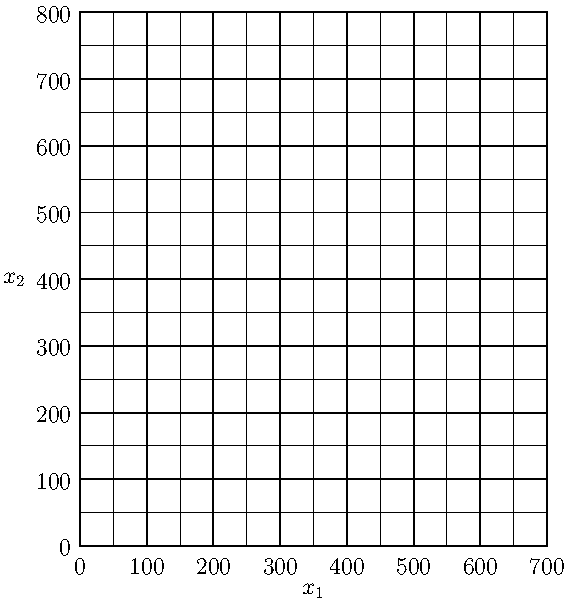 import graph;
size(300,300);
pen p = opacity(0);
dot((0,0),p);
dot((700,800),p);
pen thin=linewidth(0.5*linewidth());
xaxis("$x_1$",BottomTop,black,
      LeftTicks(begin=false,
                end=false,
                extend=true,
                ptick=thin));
yaxis("$x_2$",LeftRight,black,
      RightTicks(begin=false,
                 end=false,
                 extend=true,
                 ptick=thin));
